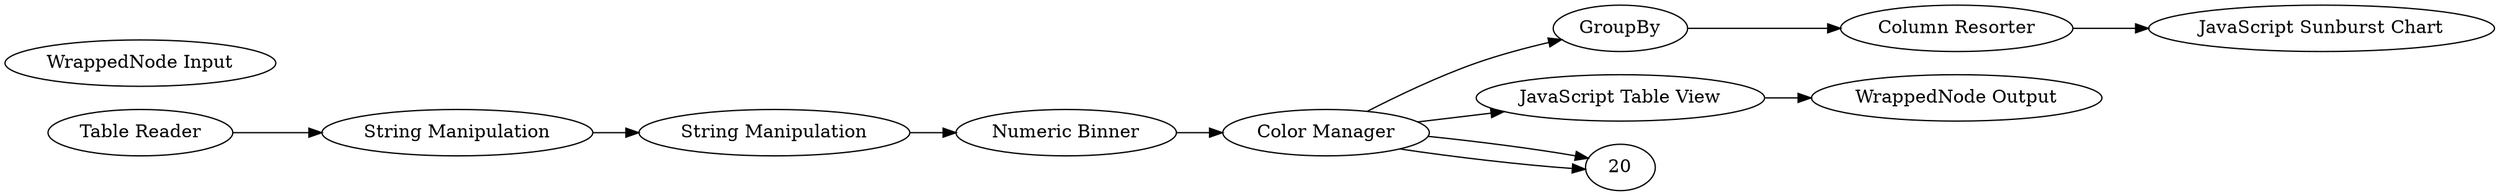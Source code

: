 digraph {
	7 [label="Color Manager"]
	11 [label="Numeric Binner"]
	15 [label="String Manipulation"]
	16 [label="String Manipulation"]
	8 [label=GroupBy]
	9 [label="JavaScript Sunburst Chart"]
	14 [label="Column Resorter"]
	17 [label="JavaScript Table View"]
	18 [label="WrappedNode Input"]
	19 [label="WrappedNode Output"]
	23 [label="Table Reader"]
	11 -> 7
	15 -> 16
	16 -> 11
	8 -> 14
	14 -> 9
	17 -> 19
	7 -> 17
	7 -> 8
	7 -> 20
	7 -> 20
	23 -> 15
	rankdir=LR
}
